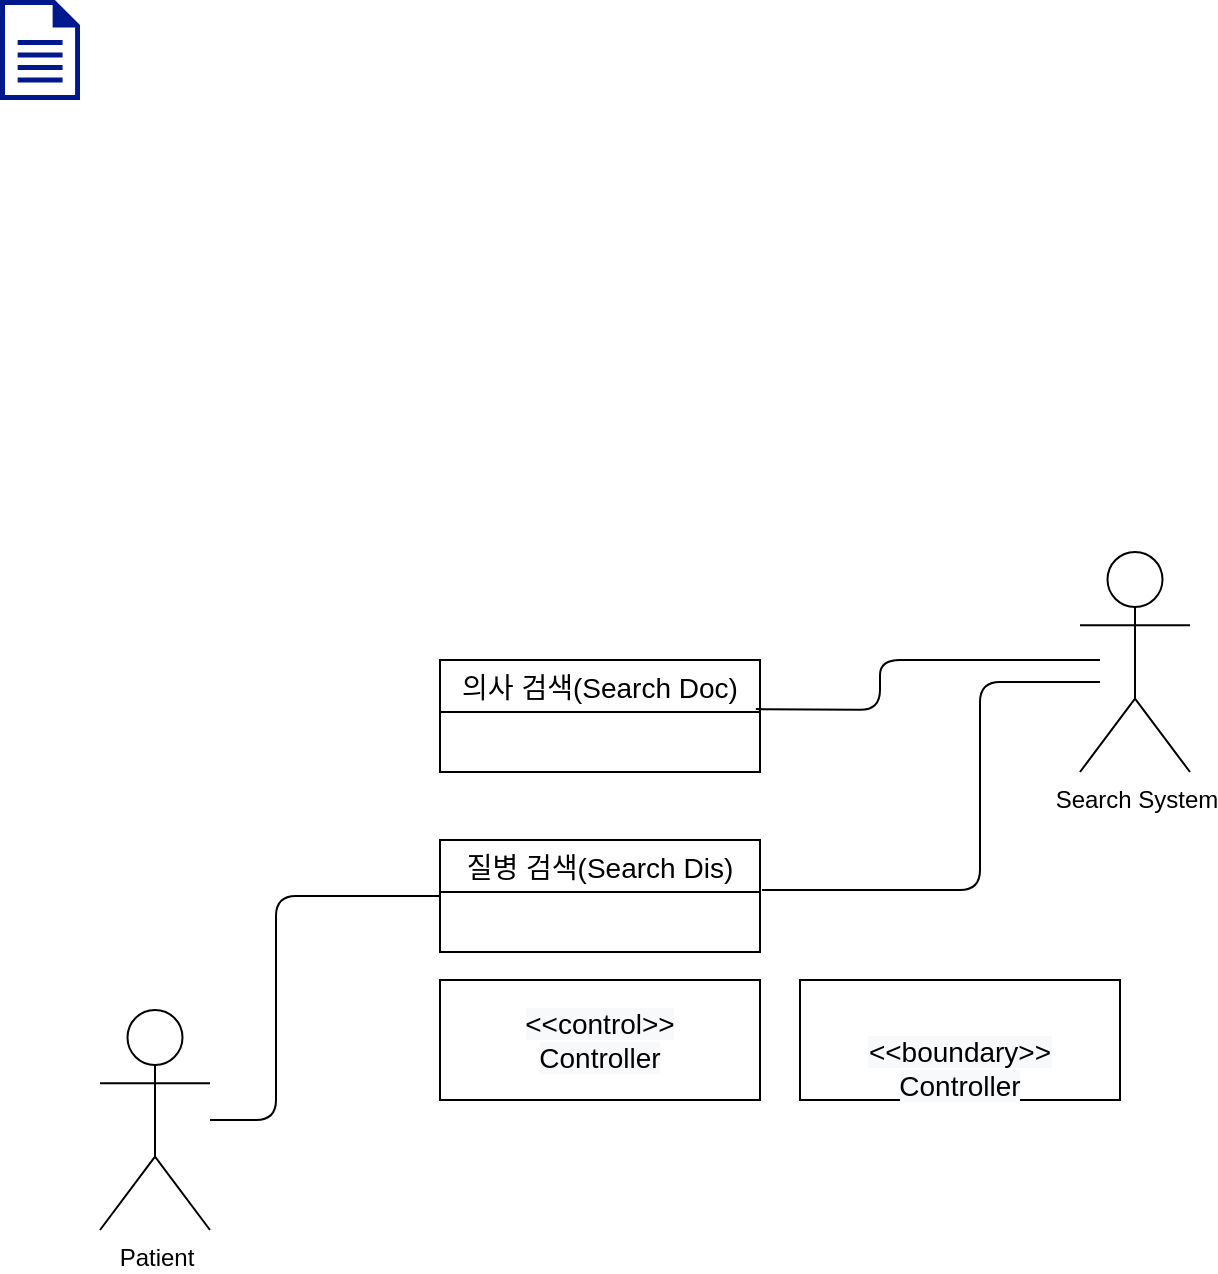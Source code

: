 <mxfile version="14.6.1" type="github">
  <diagram id="Nm7-c_R2Jto_HjvgW0n3" name="Page-1">
    <mxGraphModel dx="770" dy="1278" grid="1" gridSize="10" guides="1" tooltips="1" connect="1" arrows="1" fold="1" page="1" pageScale="1" pageWidth="827" pageHeight="1169" math="0" shadow="0">
      <root>
        <mxCell id="0" />
        <mxCell id="1" parent="0" />
        <mxCell id="Bs3N0DRWU6zoNiTPj7jI-5" value="Patient" style="shape=umlActor;verticalLabelPosition=bottom;verticalAlign=top;html=1;outlineConnect=0;" parent="1" vertex="1">
          <mxGeometry x="190" y="525" width="55" height="110" as="geometry" />
        </mxCell>
        <mxCell id="Bs3N0DRWU6zoNiTPj7jI-8" value="Search System" style="shape=umlActor;verticalLabelPosition=bottom;verticalAlign=top;html=1;outlineConnect=0;" parent="1" vertex="1">
          <mxGeometry x="680" y="296" width="55" height="110" as="geometry" />
        </mxCell>
        <mxCell id="Bs3N0DRWU6zoNiTPj7jI-9" value="" style="aspect=fixed;pointerEvents=1;shadow=0;dashed=0;html=1;strokeColor=none;labelPosition=center;verticalLabelPosition=bottom;verticalAlign=top;align=center;fillColor=#00188D;shape=mxgraph.mscae.enterprise.document" parent="1" vertex="1">
          <mxGeometry x="140" y="20" width="40" height="50" as="geometry" />
        </mxCell>
        <mxCell id="Bs3N0DRWU6zoNiTPj7jI-12" value="의사 검색(Search Doc)" style="swimlane;fontStyle=0;childLayout=stackLayout;horizontal=1;startSize=26;horizontalStack=0;resizeParent=1;resizeParentMax=0;resizeLast=0;collapsible=1;marginBottom=0;align=center;fontSize=14;" parent="1" vertex="1">
          <mxGeometry x="360" y="350" width="160" height="56" as="geometry">
            <mxRectangle x="310" y="230" width="50" height="26" as="alternateBounds" />
          </mxGeometry>
        </mxCell>
        <mxCell id="Bs3N0DRWU6zoNiTPj7jI-14" value=" " style="text;strokeColor=none;fillColor=none;spacingLeft=4;spacingRight=4;overflow=hidden;rotatable=0;points=[[0,0.5],[1,0.5]];portConstraint=eastwest;fontSize=12;" parent="Bs3N0DRWU6zoNiTPj7jI-12" vertex="1">
          <mxGeometry y="26" width="160" height="30" as="geometry" />
        </mxCell>
        <mxCell id="Bs3N0DRWU6zoNiTPj7jI-16" value="질병 검색(Search Dis)" style="swimlane;fontStyle=0;childLayout=stackLayout;horizontal=1;startSize=26;horizontalStack=0;resizeParent=1;resizeParentMax=0;resizeLast=0;collapsible=1;marginBottom=0;align=center;fontSize=14;" parent="1" vertex="1">
          <mxGeometry x="360" y="440" width="160" height="56" as="geometry">
            <mxRectangle x="310" y="230" width="50" height="26" as="alternateBounds" />
          </mxGeometry>
        </mxCell>
        <mxCell id="Bs3N0DRWU6zoNiTPj7jI-18" value=" " style="text;strokeColor=none;fillColor=none;spacingLeft=4;spacingRight=4;overflow=hidden;rotatable=0;points=[[0,0.5],[1,0.5]];portConstraint=eastwest;fontSize=12;" parent="Bs3N0DRWU6zoNiTPj7jI-16" vertex="1">
          <mxGeometry y="26" width="160" height="30" as="geometry" />
        </mxCell>
        <mxCell id="Bs3N0DRWU6zoNiTPj7jI-26" value="" style="endArrow=none;html=1;exitX=0;exitY=0.5;exitDx=0;exitDy=0;" parent="1" source="Bs3N0DRWU6zoNiTPj7jI-16" target="Bs3N0DRWU6zoNiTPj7jI-5" edge="1">
          <mxGeometry width="50" height="50" relative="1" as="geometry">
            <mxPoint x="330" y="480" as="sourcePoint" />
            <mxPoint x="278" y="605" as="targetPoint" />
            <Array as="points">
              <mxPoint x="278" y="468" />
              <mxPoint x="278" y="580" />
            </Array>
          </mxGeometry>
        </mxCell>
        <mxCell id="Bs3N0DRWU6zoNiTPj7jI-27" value="" style="endArrow=none;html=1;" parent="1" edge="1">
          <mxGeometry width="50" height="50" relative="1" as="geometry">
            <mxPoint x="521" y="465" as="sourcePoint" />
            <mxPoint x="690" y="361" as="targetPoint" />
            <Array as="points">
              <mxPoint x="630" y="465" />
              <mxPoint x="630" y="361" />
            </Array>
          </mxGeometry>
        </mxCell>
        <mxCell id="Bs3N0DRWU6zoNiTPj7jI-28" value="" style="endArrow=none;html=1;exitX=0.987;exitY=-0.048;exitDx=0;exitDy=0;exitPerimeter=0;" parent="1" source="Bs3N0DRWU6zoNiTPj7jI-14" edge="1">
          <mxGeometry width="50" height="50" relative="1" as="geometry">
            <mxPoint x="600" y="490" as="sourcePoint" />
            <mxPoint x="690" y="350" as="targetPoint" />
            <Array as="points">
              <mxPoint x="580" y="375" />
              <mxPoint x="580" y="350" />
            </Array>
          </mxGeometry>
        </mxCell>
        <mxCell id="EXdC40T1VhCXhn1chX8P-3" value="&#xa;&#xa;&lt;span style=&quot;color: rgb(0, 0, 0); font-family: helvetica; font-size: 14px; font-style: normal; font-weight: 400; letter-spacing: normal; text-align: center; text-indent: 0px; text-transform: none; word-spacing: 0px; background-color: rgb(248, 249, 250); display: inline; float: none;&quot;&gt;&amp;lt;&amp;lt;control&amp;gt;&amp;gt;&lt;/span&gt;&lt;br style=&quot;padding: 0px; margin: 0px; color: rgb(0, 0, 0); font-family: helvetica; font-size: 14px; font-style: normal; font-weight: 400; letter-spacing: normal; text-align: center; text-indent: 0px; text-transform: none; word-spacing: 0px; background-color: rgb(248, 249, 250);&quot;&gt;&lt;span style=&quot;color: rgb(0, 0, 0); font-family: helvetica; font-size: 14px; font-style: normal; font-weight: 400; letter-spacing: normal; text-align: center; text-indent: 0px; text-transform: none; word-spacing: 0px; background-color: rgb(248, 249, 250); display: inline; float: none;&quot;&gt;Controller&lt;/span&gt;&#xa;&#xa;" style="rounded=0;whiteSpace=wrap;html=1;" vertex="1" parent="1">
          <mxGeometry x="360" y="510" width="160" height="60" as="geometry" />
        </mxCell>
        <mxCell id="EXdC40T1VhCXhn1chX8P-4" value="&lt;br&gt;&lt;br&gt;&lt;span style=&quot;color: rgb(0 , 0 , 0) ; font-family: &amp;#34;helvetica&amp;#34; ; font-size: 14px ; font-style: normal ; font-weight: 400 ; letter-spacing: normal ; text-align: center ; text-indent: 0px ; text-transform: none ; word-spacing: 0px ; background-color: rgb(248 , 249 , 250) ; display: inline ; float: none&quot;&gt;&amp;lt;&amp;lt;boundary&amp;gt;&amp;gt;&lt;/span&gt;&lt;br style=&quot;padding: 0px ; margin: 0px ; color: rgb(0 , 0 , 0) ; font-family: &amp;#34;helvetica&amp;#34; ; font-size: 14px ; font-style: normal ; font-weight: 400 ; letter-spacing: normal ; text-align: center ; text-indent: 0px ; text-transform: none ; word-spacing: 0px ; background-color: rgb(248 , 249 , 250)&quot;&gt;&lt;span style=&quot;color: rgb(0 , 0 , 0) ; font-family: &amp;#34;helvetica&amp;#34; ; font-size: 14px ; font-style: normal ; font-weight: 400 ; letter-spacing: normal ; text-align: center ; text-indent: 0px ; text-transform: none ; word-spacing: 0px ; background-color: rgb(248 , 249 , 250) ; display: inline ; float: none&quot;&gt;Controller&lt;/span&gt;&lt;br&gt;" style="rounded=0;whiteSpace=wrap;html=1;" vertex="1" parent="1">
          <mxGeometry x="540" y="510" width="160" height="60" as="geometry" />
        </mxCell>
      </root>
    </mxGraphModel>
  </diagram>
</mxfile>
